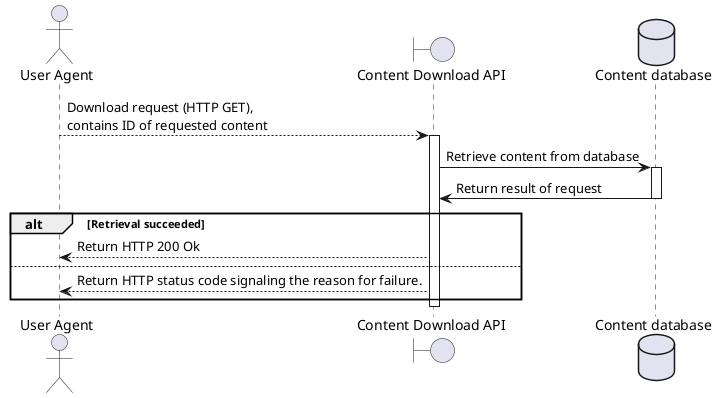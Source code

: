 @startuml

actor "User Agent" as user_agent
boundary "Content Download API" as api_download
database "Content database" as db_content

user_agent --> api_download : Download request (HTTP GET),\ncontains ID of requested content
activate api_download

api_download -> db_content : Retrieve content from database
activate db_content

api_download <- db_content : Return result of request
deactivate db_content

alt Retrieval succeeded
    user_agent <-- api_download: Return HTTP 200 Ok
else 
    user_agent <-- api_download: Return HTTP status code signaling the reason for failure.
end

deactivate api_download

@enduml
